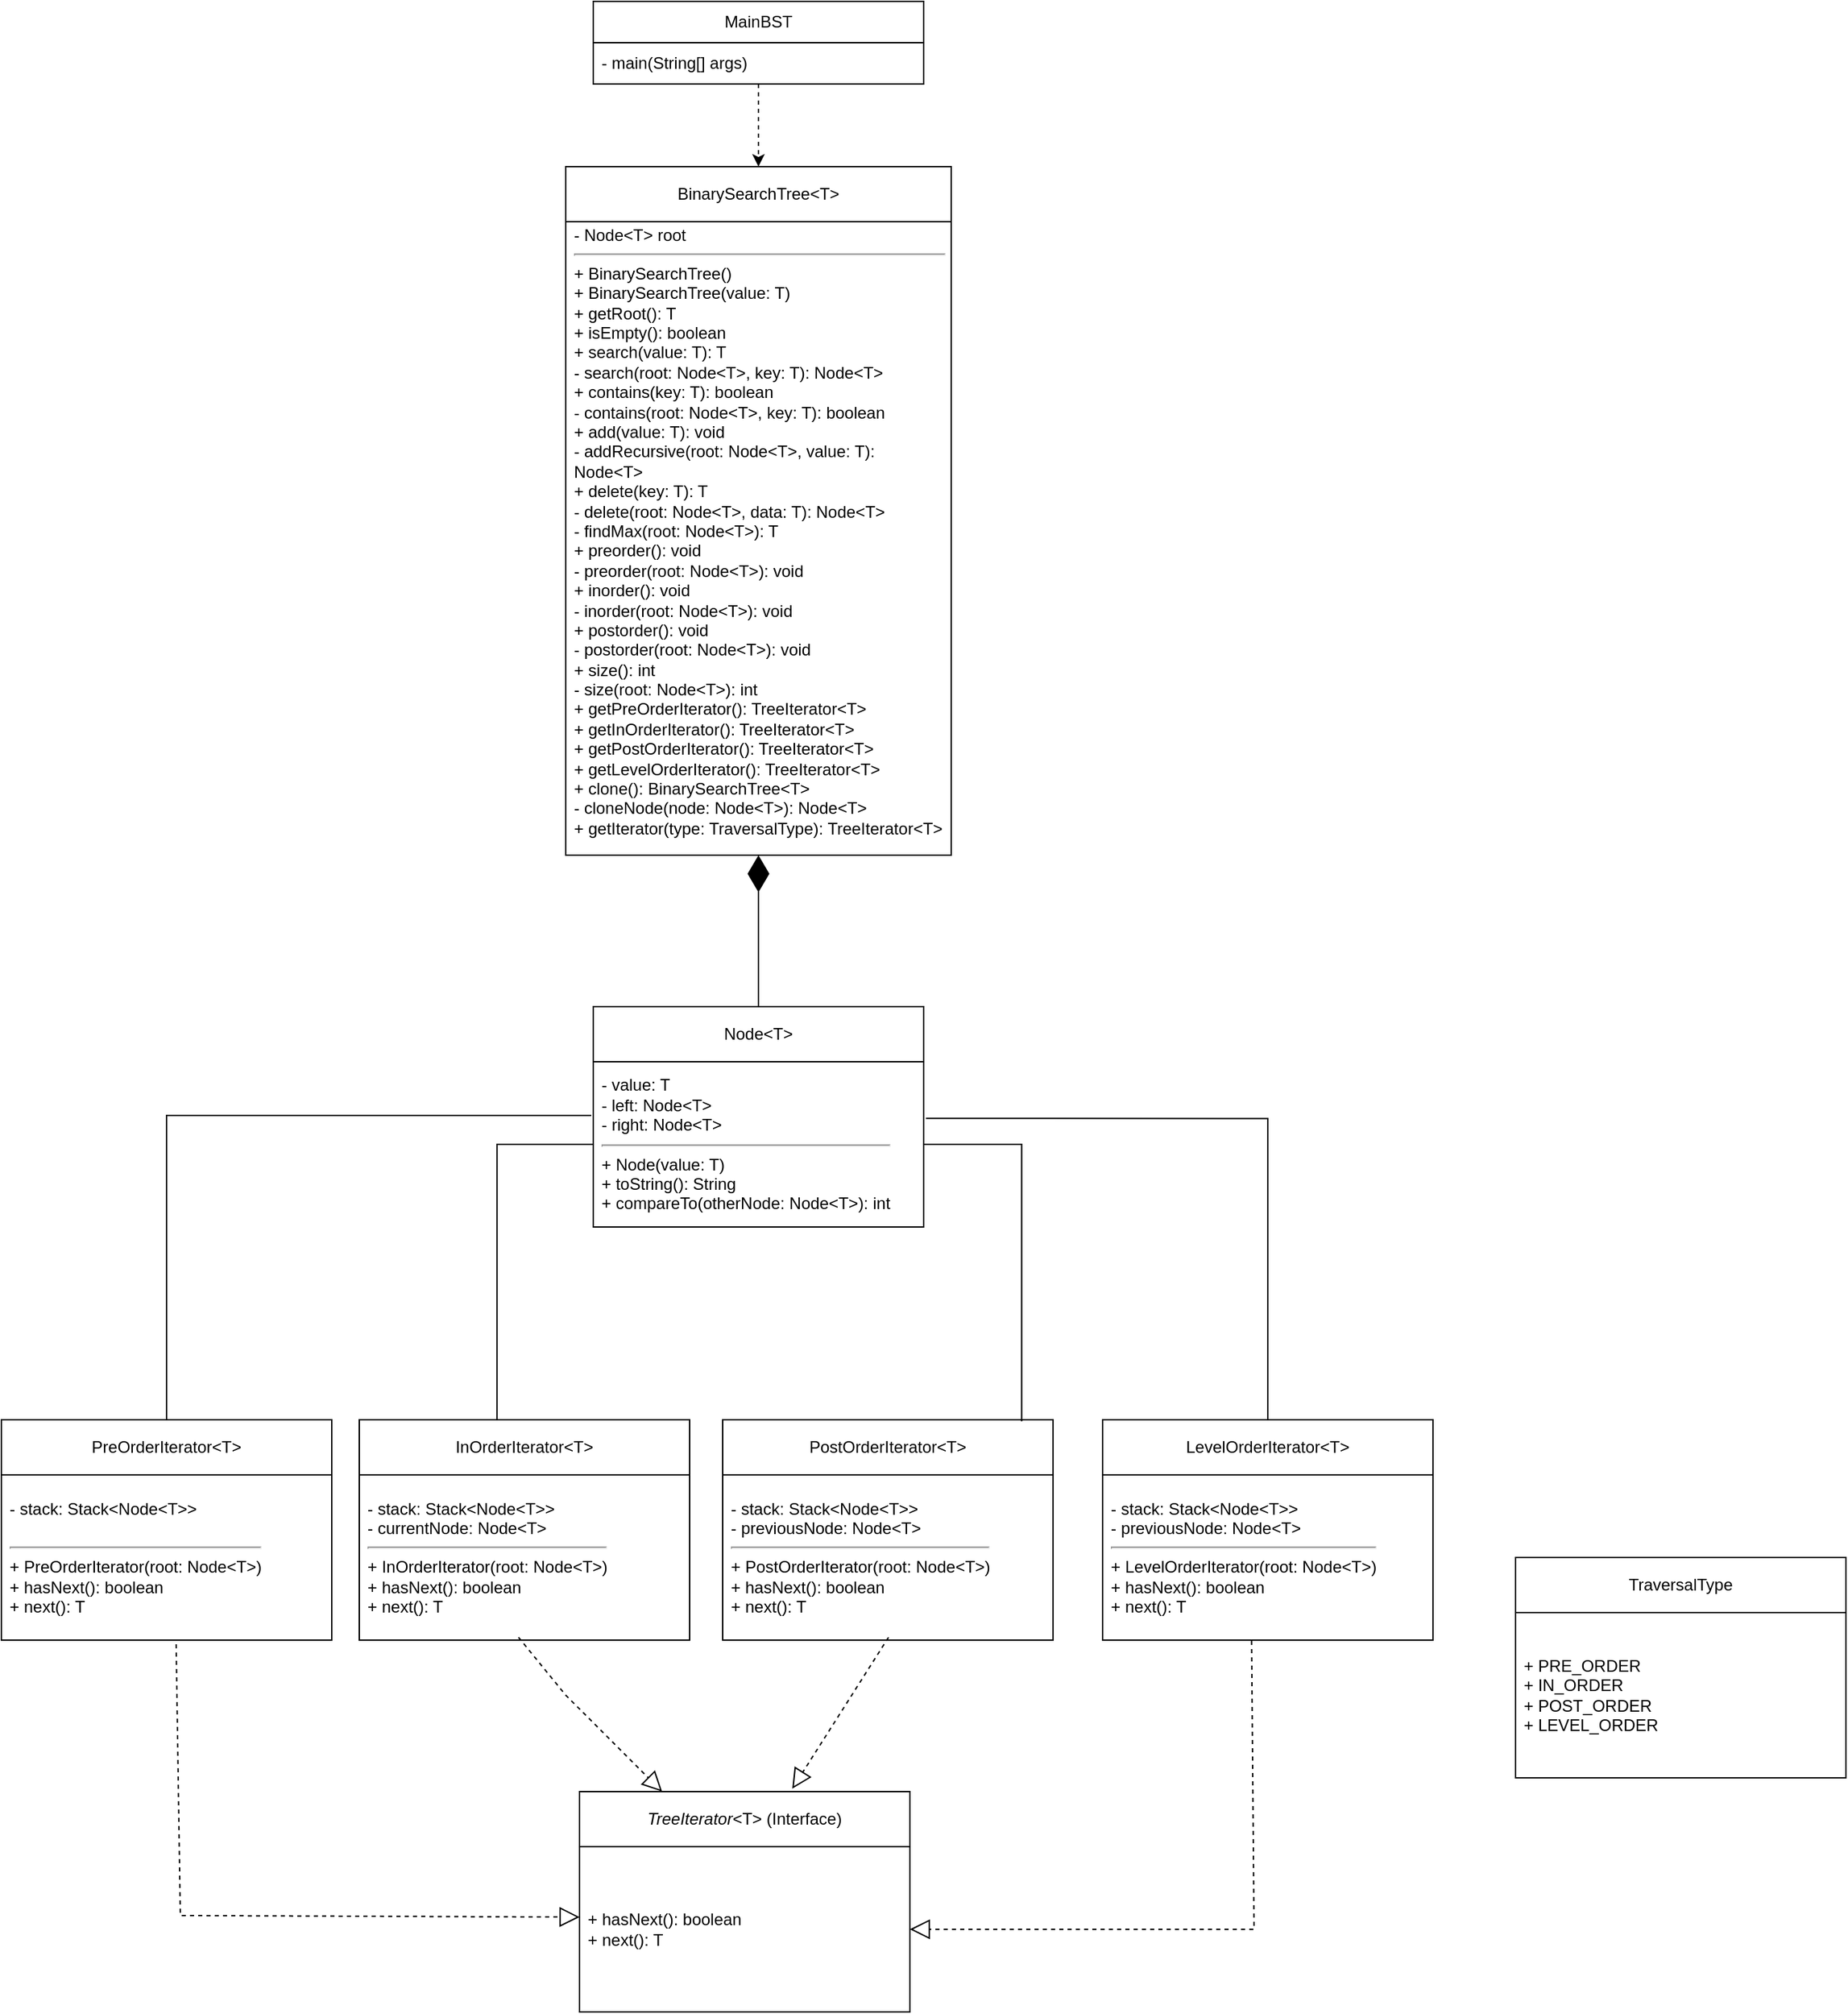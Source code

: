 <mxfile version="24.7.7">
  <diagram name="Página-1" id="W-9YjPu_S8qOvLhw0v7I">
    <mxGraphModel dx="1380" dy="2298" grid="1" gridSize="10" guides="1" tooltips="1" connect="1" arrows="1" fold="1" page="1" pageScale="1" pageWidth="827" pageHeight="1169" math="0" shadow="0">
      <root>
        <mxCell id="0" />
        <mxCell id="1" parent="0" />
        <mxCell id="rMHsGs16JSKvdg_uWnjd-14" value="" style="edgeStyle=orthogonalEdgeStyle;rounded=0;orthogonalLoop=1;jettySize=auto;html=1;dashed=1;" edge="1" parent="1" source="rMHsGs16JSKvdg_uWnjd-2" target="rMHsGs16JSKvdg_uWnjd-12">
          <mxGeometry relative="1" as="geometry" />
        </mxCell>
        <mxCell id="rMHsGs16JSKvdg_uWnjd-2" value="MainBST" style="swimlane;fontStyle=0;childLayout=stackLayout;horizontal=1;startSize=30;horizontalStack=0;resizeParent=1;resizeParentMax=0;resizeLast=0;collapsible=1;marginBottom=0;whiteSpace=wrap;html=1;" vertex="1" parent="1">
          <mxGeometry x="430" y="-230" width="240" height="60" as="geometry">
            <mxRectangle x="260" y="290" width="90" height="30" as="alternateBounds" />
          </mxGeometry>
        </mxCell>
        <mxCell id="rMHsGs16JSKvdg_uWnjd-3" value="- main(String[] args)" style="text;strokeColor=none;fillColor=none;align=left;verticalAlign=middle;spacingLeft=4;spacingRight=4;overflow=hidden;points=[[0,0.5],[1,0.5]];portConstraint=eastwest;rotatable=0;whiteSpace=wrap;html=1;" vertex="1" parent="rMHsGs16JSKvdg_uWnjd-2">
          <mxGeometry y="30" width="240" height="30" as="geometry" />
        </mxCell>
        <mxCell id="rMHsGs16JSKvdg_uWnjd-12" value="BinarySearchTree&amp;lt;T&amp;gt;" style="swimlane;fontStyle=0;childLayout=stackLayout;horizontal=1;startSize=40;horizontalStack=0;resizeParent=1;resizeParentMax=0;resizeLast=0;collapsible=1;marginBottom=0;whiteSpace=wrap;html=1;" vertex="1" parent="1">
          <mxGeometry x="410" y="-110" width="280" height="500" as="geometry" />
        </mxCell>
        <mxCell id="rMHsGs16JSKvdg_uWnjd-13" value="- Node&amp;lt;T&amp;gt; root&lt;div&gt;&lt;hr&gt;&lt;div&gt;&lt;div&gt;+ BinarySearchTree()&amp;nbsp; &amp;nbsp; &amp;nbsp; &amp;nbsp; &amp;nbsp; &amp;nbsp; &amp;nbsp; &amp;nbsp; &amp;nbsp; &amp;nbsp;&lt;/div&gt;&lt;div&gt;+ BinarySearchTree(value: T)&amp;nbsp; &amp;nbsp; &amp;nbsp; &amp;nbsp; &amp;nbsp; &amp;nbsp;&lt;/div&gt;&lt;div&gt;+ getRoot(): T&amp;nbsp; &amp;nbsp; &amp;nbsp; &amp;nbsp; &amp;nbsp; &amp;nbsp; &amp;nbsp; &amp;nbsp; &amp;nbsp; &amp;nbsp; &amp;nbsp; &amp;nbsp; &amp;nbsp;&lt;/div&gt;&lt;div&gt;+ isEmpty(): boolean&amp;nbsp; &amp;nbsp; &amp;nbsp; &amp;nbsp; &amp;nbsp; &amp;nbsp; &amp;nbsp; &amp;nbsp; &amp;nbsp; &amp;nbsp;&lt;/div&gt;&lt;div&gt;+ search(value: T): T&amp;nbsp; &amp;nbsp; &amp;nbsp; &amp;nbsp; &amp;nbsp; &amp;nbsp; &amp;nbsp; &amp;nbsp; &amp;nbsp;&amp;nbsp;&lt;/div&gt;&lt;div&gt;- search(root: Node&amp;lt;T&amp;gt;, key: T): Node&amp;lt;T&amp;gt;&lt;/div&gt;&lt;div&gt;+ contains(key: T): boolean&amp;nbsp; &amp;nbsp; &amp;nbsp; &amp;nbsp; &amp;nbsp; &amp;nbsp;&amp;nbsp;&lt;/div&gt;&lt;div&gt;- contains(root: Node&amp;lt;T&amp;gt;, key: T): boolean&lt;/div&gt;&lt;div&gt;+ add(value: T): void&amp;nbsp; &amp;nbsp; &amp;nbsp; &amp;nbsp; &amp;nbsp; &amp;nbsp; &amp;nbsp; &amp;nbsp; &amp;nbsp;&amp;nbsp;&lt;/div&gt;&lt;div&gt;- addRecursive(root: Node&amp;lt;T&amp;gt;, value: T): Node&amp;lt;T&amp;gt;&lt;/div&gt;&lt;div&gt;+ delete(key: T): T&amp;nbsp; &amp;nbsp; &amp;nbsp; &amp;nbsp; &amp;nbsp; &amp;nbsp; &amp;nbsp; &amp;nbsp; &amp;nbsp; &amp;nbsp;&amp;nbsp;&lt;/div&gt;&lt;div&gt;- delete(root: Node&amp;lt;T&amp;gt;, data: T): Node&amp;lt;T&amp;gt;&lt;/div&gt;&lt;div&gt;- findMax(root: Node&amp;lt;T&amp;gt;): T&amp;nbsp; &amp;nbsp; &amp;nbsp; &amp;nbsp; &amp;nbsp; &amp;nbsp;&amp;nbsp;&lt;/div&gt;&lt;div&gt;+ preorder(): void&amp;nbsp; &amp;nbsp; &amp;nbsp; &amp;nbsp; &amp;nbsp; &amp;nbsp; &amp;nbsp; &amp;nbsp; &amp;nbsp; &amp;nbsp; &amp;nbsp;&lt;/div&gt;&lt;div&gt;- preorder(root: Node&amp;lt;T&amp;gt;): void&amp;nbsp; &amp;nbsp; &amp;nbsp; &amp;nbsp;&amp;nbsp;&lt;/div&gt;&lt;div&gt;+ inorder(): void&amp;nbsp; &amp;nbsp; &amp;nbsp; &amp;nbsp; &amp;nbsp; &amp;nbsp; &amp;nbsp; &amp;nbsp; &amp;nbsp; &amp;nbsp; &amp;nbsp;&amp;nbsp;&lt;/div&gt;&lt;div&gt;- inorder(root: Node&amp;lt;T&amp;gt;): void&amp;nbsp; &amp;nbsp; &amp;nbsp; &amp;nbsp; &amp;nbsp;&lt;/div&gt;&lt;div&gt;+ postorder(): void&amp;nbsp; &amp;nbsp; &amp;nbsp; &amp;nbsp; &amp;nbsp; &amp;nbsp; &amp;nbsp; &amp;nbsp; &amp;nbsp; &amp;nbsp;&amp;nbsp;&lt;/div&gt;&lt;div&gt;- postorder(root: Node&amp;lt;T&amp;gt;): void&amp;nbsp; &amp;nbsp; &amp;nbsp; &amp;nbsp;&lt;/div&gt;&lt;div&gt;+ size(): int&amp;nbsp; &amp;nbsp; &amp;nbsp; &amp;nbsp; &amp;nbsp; &amp;nbsp; &amp;nbsp; &amp;nbsp; &amp;nbsp; &amp;nbsp; &amp;nbsp; &amp;nbsp; &amp;nbsp;&amp;nbsp;&lt;/div&gt;&lt;div&gt;- size(root: Node&amp;lt;T&amp;gt;): int&amp;nbsp; &amp;nbsp; &amp;nbsp; &amp;nbsp; &amp;nbsp; &amp;nbsp; &amp;nbsp;&lt;/div&gt;&lt;div&gt;+ getPreOrderIterator(): TreeIterator&amp;lt;T&amp;gt;&lt;/div&gt;&lt;div&gt;+ getInOrderIterator(): TreeIterator&amp;lt;T&amp;gt;&lt;/div&gt;&lt;div&gt;+ getPostOrderIterator(): TreeIterator&amp;lt;T&amp;gt;&lt;/div&gt;&lt;div&gt;+ getLevelOrderIterator(): TreeIterator&amp;lt;T&amp;gt;&lt;/div&gt;&lt;div&gt;+ clone(): BinarySearchTree&amp;lt;T&amp;gt;&amp;nbsp; &amp;nbsp; &amp;nbsp; &amp;nbsp; &amp;nbsp;&lt;/div&gt;&lt;div&gt;- cloneNode(node: Node&amp;lt;T&amp;gt;): Node&amp;lt;T&amp;gt;&amp;nbsp; &amp;nbsp;&amp;nbsp;&lt;/div&gt;&lt;div&gt;+ getIterator(type: TraversalType): TreeIterator&amp;lt;T&amp;gt;&lt;/div&gt;&lt;/div&gt;&lt;/div&gt;&lt;div&gt;&lt;br&gt;&lt;/div&gt;" style="text;strokeColor=none;fillColor=none;align=left;verticalAlign=middle;spacingLeft=4;spacingRight=4;overflow=hidden;points=[[0,0.5],[1,0.5]];portConstraint=eastwest;rotatable=0;whiteSpace=wrap;html=1;" vertex="1" parent="rMHsGs16JSKvdg_uWnjd-12">
          <mxGeometry y="40" width="280" height="460" as="geometry" />
        </mxCell>
        <mxCell id="rMHsGs16JSKvdg_uWnjd-23" value="Node&amp;lt;T&amp;gt;" style="swimlane;fontStyle=0;childLayout=stackLayout;horizontal=1;startSize=40;horizontalStack=0;resizeParent=1;resizeParentMax=0;resizeLast=0;collapsible=1;marginBottom=0;whiteSpace=wrap;html=1;" vertex="1" parent="1">
          <mxGeometry x="430" y="500" width="240" height="160" as="geometry" />
        </mxCell>
        <mxCell id="rMHsGs16JSKvdg_uWnjd-24" value="- value: T&amp;nbsp;&lt;div&gt;- left: Node&amp;lt;T&amp;gt;&amp;nbsp;&lt;/div&gt;&lt;div&gt;- right: Node&amp;lt;T&amp;gt;&amp;nbsp; &amp;nbsp; &amp;nbsp; &amp;nbsp; &amp;nbsp; &amp;nbsp; &amp;nbsp; &amp;nbsp; &amp;nbsp; &amp;nbsp; &amp;nbsp; &amp;nbsp; &amp;nbsp; &amp;nbsp; &amp;nbsp; &amp;nbsp; &amp;nbsp; &amp;nbsp;&amp;nbsp;&lt;/div&gt;&lt;hr&gt;&lt;div&gt;+ Node(value: T)&lt;/div&gt;&lt;div&gt;+ toString(): String&lt;/div&gt;&lt;div&gt;+ compareTo(otherNode: Node&amp;lt;T&amp;gt;): int&lt;/div&gt;" style="text;strokeColor=none;fillColor=none;align=left;verticalAlign=middle;spacingLeft=4;spacingRight=4;overflow=hidden;points=[[0,0.5],[1,0.5]];portConstraint=eastwest;rotatable=0;whiteSpace=wrap;html=1;" vertex="1" parent="rMHsGs16JSKvdg_uWnjd-23">
          <mxGeometry y="40" width="240" height="120" as="geometry" />
        </mxCell>
        <mxCell id="rMHsGs16JSKvdg_uWnjd-26" value="&lt;i&gt;TreeIterator&lt;/i&gt;&amp;lt;T&amp;gt; (Interface)" style="swimlane;fontStyle=0;childLayout=stackLayout;horizontal=1;startSize=40;horizontalStack=0;resizeParent=1;resizeParentMax=0;resizeLast=0;collapsible=1;marginBottom=0;whiteSpace=wrap;html=1;" vertex="1" parent="1">
          <mxGeometry x="420" y="1070" width="240" height="160" as="geometry" />
        </mxCell>
        <mxCell id="rMHsGs16JSKvdg_uWnjd-27" value="+ hasNext(): boolean&lt;div&gt;+ next(): T&lt;/div&gt;" style="text;strokeColor=none;fillColor=none;align=left;verticalAlign=middle;spacingLeft=4;spacingRight=4;overflow=hidden;points=[[0,0.5],[1,0.5]];portConstraint=eastwest;rotatable=0;whiteSpace=wrap;html=1;" vertex="1" parent="rMHsGs16JSKvdg_uWnjd-26">
          <mxGeometry y="40" width="240" height="120" as="geometry" />
        </mxCell>
        <mxCell id="rMHsGs16JSKvdg_uWnjd-29" value="PreOrderIterator&amp;lt;T&amp;gt;" style="swimlane;fontStyle=0;childLayout=stackLayout;horizontal=1;startSize=40;horizontalStack=0;resizeParent=1;resizeParentMax=0;resizeLast=0;collapsible=1;marginBottom=0;whiteSpace=wrap;html=1;" vertex="1" parent="1">
          <mxGeometry y="800" width="240" height="160" as="geometry" />
        </mxCell>
        <mxCell id="rMHsGs16JSKvdg_uWnjd-30" value="&lt;div&gt;- stack: Stack&amp;lt;Node&amp;lt;T&amp;gt;&amp;gt;&lt;/div&gt;&lt;div&gt;&lt;br&gt;&lt;/div&gt;&lt;hr&gt;+ PreOrderIterator(root: Node&amp;lt;T&amp;gt;)&lt;div&gt;+ hasNext(): boolean&lt;div&gt;+ next(): T&lt;/div&gt;&lt;/div&gt;" style="text;strokeColor=none;fillColor=none;align=left;verticalAlign=middle;spacingLeft=4;spacingRight=4;overflow=hidden;points=[[0,0.5],[1,0.5]];portConstraint=eastwest;rotatable=0;whiteSpace=wrap;html=1;" vertex="1" parent="rMHsGs16JSKvdg_uWnjd-29">
          <mxGeometry y="40" width="240" height="120" as="geometry" />
        </mxCell>
        <mxCell id="rMHsGs16JSKvdg_uWnjd-40" value="InOrderIterator&amp;lt;T&amp;gt;" style="swimlane;fontStyle=0;childLayout=stackLayout;horizontal=1;startSize=40;horizontalStack=0;resizeParent=1;resizeParentMax=0;resizeLast=0;collapsible=1;marginBottom=0;whiteSpace=wrap;html=1;" vertex="1" parent="1">
          <mxGeometry x="260" y="800" width="240" height="160" as="geometry" />
        </mxCell>
        <mxCell id="rMHsGs16JSKvdg_uWnjd-41" value="&lt;div&gt;- stack: Stack&amp;lt;Node&amp;lt;T&amp;gt;&amp;gt;&lt;/div&gt;&lt;div&gt;- currentNode: Node&amp;lt;T&amp;gt;&lt;/div&gt;&lt;hr&gt;+ InOrderIterator(root: Node&amp;lt;T&amp;gt;)&lt;div&gt;+ hasNext(): boolean&lt;div&gt;+ next(): T&lt;/div&gt;&lt;/div&gt;" style="text;strokeColor=none;fillColor=none;align=left;verticalAlign=middle;spacingLeft=4;spacingRight=4;overflow=hidden;points=[[0,0.5],[1,0.5]];portConstraint=eastwest;rotatable=0;whiteSpace=wrap;html=1;" vertex="1" parent="rMHsGs16JSKvdg_uWnjd-40">
          <mxGeometry y="40" width="240" height="120" as="geometry" />
        </mxCell>
        <mxCell id="rMHsGs16JSKvdg_uWnjd-46" value="PostOrderIterator&amp;lt;T&amp;gt;" style="swimlane;fontStyle=0;childLayout=stackLayout;horizontal=1;startSize=40;horizontalStack=0;resizeParent=1;resizeParentMax=0;resizeLast=0;collapsible=1;marginBottom=0;whiteSpace=wrap;html=1;" vertex="1" parent="1">
          <mxGeometry x="524" y="800" width="240" height="160" as="geometry" />
        </mxCell>
        <mxCell id="rMHsGs16JSKvdg_uWnjd-47" value="&lt;div&gt;- stack: Stack&amp;lt;Node&amp;lt;T&amp;gt;&amp;gt;&lt;/div&gt;&lt;div&gt;- previousNode: Node&amp;lt;T&amp;gt;&lt;/div&gt;&lt;hr&gt;+ PostOrderIterator(root: Node&amp;lt;T&amp;gt;)&lt;div&gt;+ hasNext(): boolean&lt;div&gt;+ next(): T&lt;/div&gt;&lt;/div&gt;" style="text;strokeColor=none;fillColor=none;align=left;verticalAlign=middle;spacingLeft=4;spacingRight=4;overflow=hidden;points=[[0,0.5],[1,0.5]];portConstraint=eastwest;rotatable=0;whiteSpace=wrap;html=1;" vertex="1" parent="rMHsGs16JSKvdg_uWnjd-46">
          <mxGeometry y="40" width="240" height="120" as="geometry" />
        </mxCell>
        <mxCell id="rMHsGs16JSKvdg_uWnjd-51" value="LevelOrderIterator&amp;lt;T&amp;gt;" style="swimlane;fontStyle=0;childLayout=stackLayout;horizontal=1;startSize=40;horizontalStack=0;resizeParent=1;resizeParentMax=0;resizeLast=0;collapsible=1;marginBottom=0;whiteSpace=wrap;html=1;" vertex="1" parent="1">
          <mxGeometry x="800" y="800" width="240" height="160" as="geometry" />
        </mxCell>
        <mxCell id="rMHsGs16JSKvdg_uWnjd-52" value="&lt;div&gt;- stack: Stack&amp;lt;Node&amp;lt;T&amp;gt;&amp;gt;&lt;/div&gt;&lt;div&gt;- previousNode: Node&amp;lt;T&amp;gt;&lt;/div&gt;&lt;hr&gt;+ LevelOrderIterator(root: Node&amp;lt;T&amp;gt;)&lt;div&gt;+ hasNext(): boolean&lt;div&gt;+ next(): T&lt;/div&gt;&lt;/div&gt;" style="text;strokeColor=none;fillColor=none;align=left;verticalAlign=middle;spacingLeft=4;spacingRight=4;overflow=hidden;points=[[0,0.5],[1,0.5]];portConstraint=eastwest;rotatable=0;whiteSpace=wrap;html=1;" vertex="1" parent="rMHsGs16JSKvdg_uWnjd-51">
          <mxGeometry y="40" width="240" height="120" as="geometry" />
        </mxCell>
        <mxCell id="rMHsGs16JSKvdg_uWnjd-57" value="TraversalType" style="swimlane;fontStyle=0;childLayout=stackLayout;horizontal=1;startSize=40;horizontalStack=0;resizeParent=1;resizeParentMax=0;resizeLast=0;collapsible=1;marginBottom=0;whiteSpace=wrap;html=1;" vertex="1" parent="1">
          <mxGeometry x="1100" y="900" width="240" height="160" as="geometry" />
        </mxCell>
        <mxCell id="rMHsGs16JSKvdg_uWnjd-58" value="+ PRE_ORDER&lt;div&gt;+ IN_ORDER&lt;/div&gt;&lt;div&gt;+ POST_ORDER&lt;/div&gt;&lt;div&gt;+ LEVEL_ORDER&lt;/div&gt;" style="text;strokeColor=none;fillColor=none;align=left;verticalAlign=middle;spacingLeft=4;spacingRight=4;overflow=hidden;points=[[0,0.5],[1,0.5]];portConstraint=eastwest;rotatable=0;whiteSpace=wrap;html=1;" vertex="1" parent="rMHsGs16JSKvdg_uWnjd-57">
          <mxGeometry y="40" width="240" height="120" as="geometry" />
        </mxCell>
        <mxCell id="rMHsGs16JSKvdg_uWnjd-71" value="" style="endArrow=diamondThin;endFill=1;endSize=24;html=1;rounded=0;exitX=0.5;exitY=0;exitDx=0;exitDy=0;entryX=0.5;entryY=1;entryDx=0;entryDy=0;entryPerimeter=0;" edge="1" parent="1" source="rMHsGs16JSKvdg_uWnjd-23" target="rMHsGs16JSKvdg_uWnjd-13">
          <mxGeometry width="160" relative="1" as="geometry">
            <mxPoint x="500" y="500" as="sourcePoint" />
            <mxPoint x="550" y="400" as="targetPoint" />
            <Array as="points">
              <mxPoint x="550" y="410" />
            </Array>
          </mxGeometry>
        </mxCell>
        <mxCell id="rMHsGs16JSKvdg_uWnjd-72" value="" style="endArrow=block;dashed=1;endFill=0;endSize=12;html=1;rounded=0;exitX=0.529;exitY=1.025;exitDx=0;exitDy=0;exitPerimeter=0;entryX=0;entryY=0.426;entryDx=0;entryDy=0;entryPerimeter=0;" edge="1" parent="1" source="rMHsGs16JSKvdg_uWnjd-30" target="rMHsGs16JSKvdg_uWnjd-27">
          <mxGeometry width="160" relative="1" as="geometry">
            <mxPoint x="150" y="620" as="sourcePoint" />
            <mxPoint x="310" y="620" as="targetPoint" />
            <Array as="points">
              <mxPoint x="130" y="1160" />
            </Array>
          </mxGeometry>
        </mxCell>
        <mxCell id="rMHsGs16JSKvdg_uWnjd-77" value="" style="endArrow=block;dashed=1;endFill=0;endSize=12;html=1;rounded=0;entryX=0.25;entryY=0;entryDx=0;entryDy=0;exitX=0.482;exitY=0.983;exitDx=0;exitDy=0;exitPerimeter=0;" edge="1" parent="1" source="rMHsGs16JSKvdg_uWnjd-41" target="rMHsGs16JSKvdg_uWnjd-26">
          <mxGeometry width="160" relative="1" as="geometry">
            <mxPoint x="320" y="1010" as="sourcePoint" />
            <mxPoint x="480" y="1010" as="targetPoint" />
            <Array as="points">
              <mxPoint x="410" y="1000" />
            </Array>
          </mxGeometry>
        </mxCell>
        <mxCell id="rMHsGs16JSKvdg_uWnjd-78" value="" style="endArrow=block;dashed=1;endFill=0;endSize=12;html=1;rounded=0;exitX=0.502;exitY=0.983;exitDx=0;exitDy=0;exitPerimeter=0;entryX=0.644;entryY=-0.013;entryDx=0;entryDy=0;entryPerimeter=0;" edge="1" parent="1" source="rMHsGs16JSKvdg_uWnjd-47" target="rMHsGs16JSKvdg_uWnjd-26">
          <mxGeometry width="160" relative="1" as="geometry">
            <mxPoint x="490" y="1010" as="sourcePoint" />
            <mxPoint x="650" y="1010" as="targetPoint" />
          </mxGeometry>
        </mxCell>
        <mxCell id="rMHsGs16JSKvdg_uWnjd-79" value="" style="endArrow=block;dashed=1;endFill=0;endSize=12;html=1;rounded=0;exitX=0.451;exitY=1.004;exitDx=0;exitDy=0;exitPerimeter=0;entryX=1;entryY=0.5;entryDx=0;entryDy=0;" edge="1" parent="1" source="rMHsGs16JSKvdg_uWnjd-52" target="rMHsGs16JSKvdg_uWnjd-27">
          <mxGeometry width="160" relative="1" as="geometry">
            <mxPoint x="830" y="1040" as="sourcePoint" />
            <mxPoint x="990" y="1040" as="targetPoint" />
            <Array as="points">
              <mxPoint x="910" y="1170" />
            </Array>
          </mxGeometry>
        </mxCell>
        <mxCell id="rMHsGs16JSKvdg_uWnjd-84" value="" style="endArrow=none;html=1;edgeStyle=orthogonalEdgeStyle;rounded=0;exitX=0.5;exitY=0;exitDx=0;exitDy=0;entryX=-0.006;entryY=0.325;entryDx=0;entryDy=0;entryPerimeter=0;" edge="1" parent="1" source="rMHsGs16JSKvdg_uWnjd-29" target="rMHsGs16JSKvdg_uWnjd-24">
          <mxGeometry relative="1" as="geometry">
            <mxPoint x="160" y="620" as="sourcePoint" />
            <mxPoint x="320" y="620" as="targetPoint" />
          </mxGeometry>
        </mxCell>
        <mxCell id="rMHsGs16JSKvdg_uWnjd-87" value="" style="endArrow=none;html=1;edgeStyle=orthogonalEdgeStyle;rounded=0;exitX=0.417;exitY=0;exitDx=0;exitDy=0;entryX=0;entryY=0.5;entryDx=0;entryDy=0;exitPerimeter=0;" edge="1" parent="1" source="rMHsGs16JSKvdg_uWnjd-40" target="rMHsGs16JSKvdg_uWnjd-24">
          <mxGeometry relative="1" as="geometry">
            <mxPoint x="130" y="810" as="sourcePoint" />
            <mxPoint x="439" y="589" as="targetPoint" />
          </mxGeometry>
        </mxCell>
        <mxCell id="rMHsGs16JSKvdg_uWnjd-90" value="" style="endArrow=none;html=1;edgeStyle=orthogonalEdgeStyle;rounded=0;exitX=0.905;exitY=0.007;exitDx=0;exitDy=0;exitPerimeter=0;entryX=1;entryY=0.5;entryDx=0;entryDy=0;" edge="1" parent="1" source="rMHsGs16JSKvdg_uWnjd-46" target="rMHsGs16JSKvdg_uWnjd-24">
          <mxGeometry relative="1" as="geometry">
            <mxPoint x="500" y="870" as="sourcePoint" />
            <mxPoint x="644" y="661" as="targetPoint" />
          </mxGeometry>
        </mxCell>
        <mxCell id="rMHsGs16JSKvdg_uWnjd-91" value="" style="endArrow=none;html=1;edgeStyle=orthogonalEdgeStyle;rounded=0;exitX=0.5;exitY=0;exitDx=0;exitDy=0;entryX=1.007;entryY=0.343;entryDx=0;entryDy=0;entryPerimeter=0;" edge="1" parent="1" source="rMHsGs16JSKvdg_uWnjd-51" target="rMHsGs16JSKvdg_uWnjd-24">
          <mxGeometry relative="1" as="geometry">
            <mxPoint x="880" y="757" as="sourcePoint" />
            <mxPoint x="913" y="560" as="targetPoint" />
          </mxGeometry>
        </mxCell>
      </root>
    </mxGraphModel>
  </diagram>
</mxfile>
